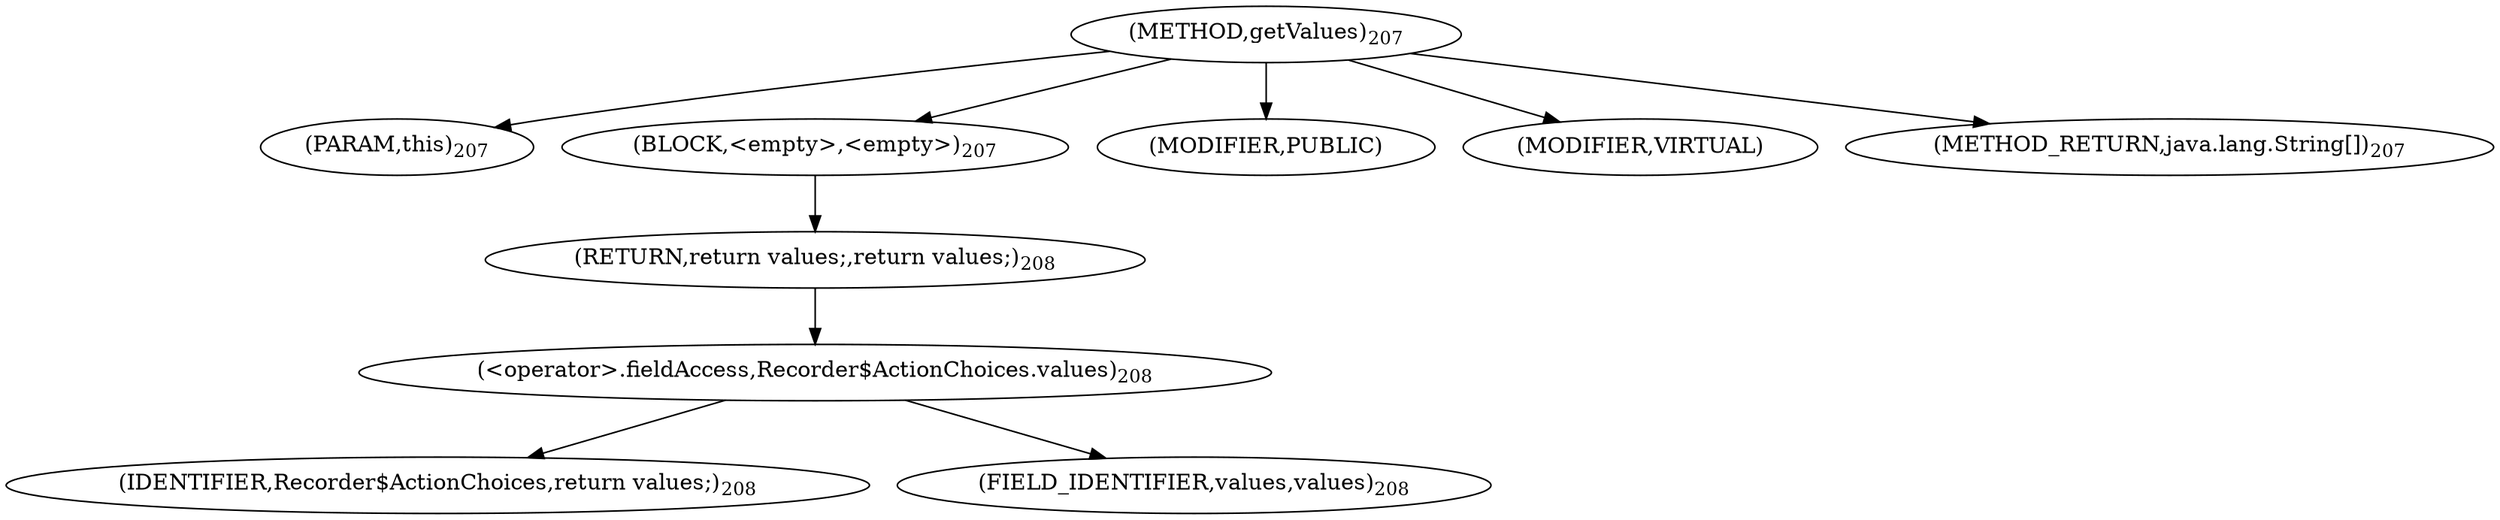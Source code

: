 digraph "getValues" {  
"247" [label = <(METHOD,getValues)<SUB>207</SUB>> ]
"248" [label = <(PARAM,this)<SUB>207</SUB>> ]
"249" [label = <(BLOCK,&lt;empty&gt;,&lt;empty&gt;)<SUB>207</SUB>> ]
"250" [label = <(RETURN,return values;,return values;)<SUB>208</SUB>> ]
"251" [label = <(&lt;operator&gt;.fieldAccess,Recorder$ActionChoices.values)<SUB>208</SUB>> ]
"252" [label = <(IDENTIFIER,Recorder$ActionChoices,return values;)<SUB>208</SUB>> ]
"253" [label = <(FIELD_IDENTIFIER,values,values)<SUB>208</SUB>> ]
"254" [label = <(MODIFIER,PUBLIC)> ]
"255" [label = <(MODIFIER,VIRTUAL)> ]
"256" [label = <(METHOD_RETURN,java.lang.String[])<SUB>207</SUB>> ]
  "247" -> "248" 
  "247" -> "249" 
  "247" -> "254" 
  "247" -> "255" 
  "247" -> "256" 
  "249" -> "250" 
  "250" -> "251" 
  "251" -> "252" 
  "251" -> "253" 
}

